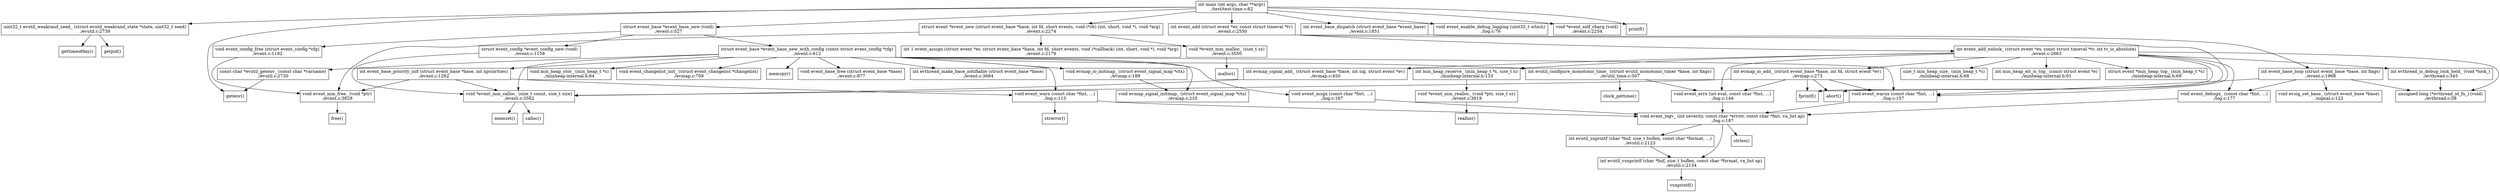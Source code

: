 digraph cflow {
    node [shape="box"]
    main [label="int main (int argc, char **argv)
./test/test-time.c:82"]
    main -> evutil_weakrand_seed_
    main -> getenv
    main -> event_enable_debug_logging
    main -> event_base_new
    main -> event_new
    main -> event_self_cbarg
    main -> event_add
    main -> event_base_dispatch
    main -> printf
    evutil_weakrand_seed_ [label="uint32_t evutil_weakrand_seed_ (struct evutil_weakrand_state *state, uint32_t seed)
./evutil.c:2739"]
    evutil_weakrand_seed_ -> gettimeofday
    evutil_weakrand_seed_ -> getpid
    gettimeofday [label="gettimeofday()"]
    getpid [label="getpid()"]
    getenv [label="getenv()"]
    event_enable_debug_logging [label="void event_enable_debug_logging (uint32_t which)
./log.c:76"]
    event_base_new [label="struct event_base *event_base_new (void)
./event.c:527"]
    event_base_new -> event_config_new
    event_base_new -> event_base_new_with_config
    event_base_new -> event_config_free
    event_config_new [label="struct event_config *event_config_new (void)
./event.c:1158"]
    event_config_new -> event_mm_calloc_
    event_mm_calloc_ [label="void *event_mm_calloc_ (size_t count, size_t size)
./event.c:3562"]
    event_mm_calloc_ -> memset
    event_mm_calloc_ -> calloc
    memset [label="memset()"]
    calloc [label="calloc()"]
    event_base_new_with_config [label="struct event_base *event_base_new_with_config (const struct event_config *cfg)
./event.c:612"]
    event_base_new_with_config -> event_mm_calloc_
    event_base_new_with_config -> event_warn
    event_base_new_with_config -> evutil_getenv_
    event_base_new_with_config -> evutil_configure_monotonic_time_
    event_base_new_with_config -> min_heap_ctor_
    event_base_new_with_config -> evmap_io_initmap_
    event_base_new_with_config -> evmap_signal_initmap_
    event_base_new_with_config -> event_changelist_init_
    event_base_new_with_config -> memcpy
    event_base_new_with_config -> event_warnx
    event_base_new_with_config -> event_base_free
    event_base_new_with_config -> event_msgx
    event_base_new_with_config -> event_base_priority_init
    event_base_new_with_config -> evthread_make_base_notifiable
    event_warn [label="void event_warn (const char *fmt, ...)
./log.c:113"]
    event_warn -> event_logv_
    event_warn -> strerror
    event_logv_ [label="void event_logv_ (int severity, const char *errstr, const char *fmt, va_list ap)
./log.c:187"]
    event_logv_ -> evutil_vsnprintf
    event_logv_ -> strlen
    event_logv_ -> evutil_snprintf
    evutil_vsnprintf [label="int evutil_vsnprintf (char *buf, size_t buflen, const char *format, va_list ap)
./evutil.c:2134"]
    evutil_vsnprintf -> vsnprintf
    vsnprintf [label="vsnprintf()"]
    strlen [label="strlen()"]
    evutil_snprintf [label="int evutil_snprintf (char *buf, size_t buflen, const char *format, ...)
./evutil.c:2123"]
    evutil_snprintf -> evutil_vsnprintf
    strerror [label="strerror()"]
    evutil_getenv_ [label="const char *evutil_getenv_ (const char *varname)
./evutil.c:2730"]
    evutil_getenv_ -> getenv
    evutil_configure_monotonic_time_ [label="int evutil_configure_monotonic_time_ (struct evutil_monotonic_timer *base, int flags)
./evutil_time.c:307"]
    evutil_configure_monotonic_time_ -> event_errx
    evutil_configure_monotonic_time_ -> clock_gettime
    event_errx [label="void event_errx (int eval, const char *fmt, ...)
./log.c:146"]
    event_errx -> event_logv_
    clock_gettime [label="clock_gettime()"]
    min_heap_ctor_ [label="void min_heap_ctor_ (min_heap_t *s)
./minheap-internal.h:64"]
    evmap_io_initmap_ [label="void evmap_io_initmap_ (struct event_signal_map *ctx)
./evmap.c:189"]
    evmap_io_initmap_ -> evmap_signal_initmap_
    evmap_signal_initmap_ [label="void evmap_signal_initmap_ (struct event_signal_map *ctx)
./evmap.c:235"]
    event_changelist_init_ [label="void event_changelist_init_ (struct event_changelist *changelist)
./evmap.c:709"]
    memcpy [label="memcpy()"]
    event_warnx [label="void event_warnx (const char *fmt, ...)
./log.c:157"]
    event_warnx -> event_logv_
    event_base_free [label="void event_base_free (struct event_base *base)
./event.c:977"]
    event_msgx [label="void event_msgx (const char *fmt, ...)
./log.c:167"]
    event_msgx -> event_logv_
    event_base_priority_init [label="int event_base_priority_init (struct event_base *base, int npriorities)
./event.c:1262"]
    event_base_priority_init -> event_mm_free_
    event_base_priority_init -> event_mm_calloc_
    event_base_priority_init -> event_warn
    event_mm_free_ [label="void event_mm_free_ (void *ptr)
./event.c:3628"]
    event_mm_free_ -> free
    free [label="free()"]
    evthread_make_base_notifiable [label="int evthread_make_base_notifiable (struct event_base *base)
./event.c:3684"]
    event_config_free [label="void event_config_free (struct event_config *cfg)
./event.c:1182"]
    event_config_free -> event_mm_free_
    event_new [label="struct event *event_new (struct event_base *base, int fd, short events, void (*cb) (int, short, void *), void *arg)
./event.c:2274"]
    event_new -> event_mm_malloc_
    event_new -> event_assign
    event_new -> event_mm_free_
    event_mm_malloc_ [label="void *event_mm_malloc_ (size_t sz)
./event.c:3550"]
    event_mm_malloc_ -> malloc
    malloc [label="malloc()"]
    event_assign [label="int 1 event_assign (struct event *ev, struct event_base *base, int fd, short events, void (*callback) (int, short, void *), void *arg)
./event.c:2179"]
    event_self_cbarg [label="void *event_self_cbarg (void)
./event.c:2254"]
    event_add [label="int event_add (struct event *ev, const struct timeval *tv)
./event.c:2550"]
    event_add -> event_warnx
    event_add -> event_add_nolock_
    event_add_nolock_ [label="int event_add_nolock_ (struct event *ev, const struct timeval *tv, int tv_is_absolute)
./event.c:2663"]
    event_add_nolock_ -> evthread_is_debug_lock_held_
    event_add_nolock_ -> event_errx
    event_add_nolock_ -> fprintf
    event_add_nolock_ -> abort
    event_add_nolock_ -> event_debugx_
    event_add_nolock_ -> min_heap_reserve_
    event_add_nolock_ -> min_heap_size_
    event_add_nolock_ -> evthread_id_fn_
    event_add_nolock_ -> evmap_io_add_
    event_add_nolock_ -> evmap_signal_add_
    event_add_nolock_ -> min_heap_elt_is_top_
    event_add_nolock_ -> min_heap_top_
    evthread_is_debug_lock_held_ [label="int evthread_is_debug_lock_held_ (void *lock_)
./evthread.c:345"]
    evthread_is_debug_lock_held_ -> evthread_id_fn_
    evthread_id_fn_ [label="unsigned long (*evthread_id_fn_) (void)
./evthread.c:58"]
    fprintf [label="fprintf()"]
    abort [label="abort()"]
    event_debugx_ [label="void event_debugx_ (const char *fmt, ...)
./log.c:177"]
    event_debugx_ -> event_logv_
    min_heap_reserve_ [label="int min_heap_reserve_ (min_heap_t *s, size_t n)
./minheap-internal.h:133"]
    min_heap_reserve_ -> event_mm_realloc_
    event_mm_realloc_ [label="void *event_mm_realloc_ (void *ptr, size_t sz)
./event.c:3619"]
    event_mm_realloc_ -> realloc
    realloc [label="realloc()"]
    min_heap_size_ [label="size_t min_heap_size_ (min_heap_t *s)
./minheap-internal.h:68"]
    evmap_io_add_ [label="int evmap_io_add_ (struct event_base *base, int fd, struct event *ev)
./evmap.c:273"]
    evmap_io_add_ -> event_errx
    evmap_io_add_ -> fprintf
    evmap_io_add_ -> abort
    evmap_io_add_ -> event_mm_calloc_
    evmap_io_add_ -> event_warnx
    evmap_signal_add_ [label="int evmap_signal_add_ (struct event_base *base, int sig, struct event *ev)
./evmap.c:450"]
    evmap_signal_add_ -> event_mm_calloc_
    min_heap_elt_is_top_ [label="int min_heap_elt_is_top_ (const struct event *e)
./minheap-internal.h:91"]
    min_heap_top_ [label="struct event *min_heap_top_ (min_heap_t *s)
./minheap-internal.h:69"]
    event_base_dispatch [label="int event_base_dispatch (struct event_base *event_base)
./event.c:1851"]
    event_base_dispatch -> event_base_loop
    event_base_loop [label="int event_base_loop (struct event_base *base, int flags)
./event.c:1966"]
    event_base_loop -> event_warnx
    event_base_loop -> evsig_set_base_
    event_base_loop -> evthread_id_fn_
    event_base_loop -> event_debugx_
    evsig_set_base_ [label="void evsig_set_base_ (struct event_base *base)
./signal.c:122"]
    printf [label="printf()"]
}

